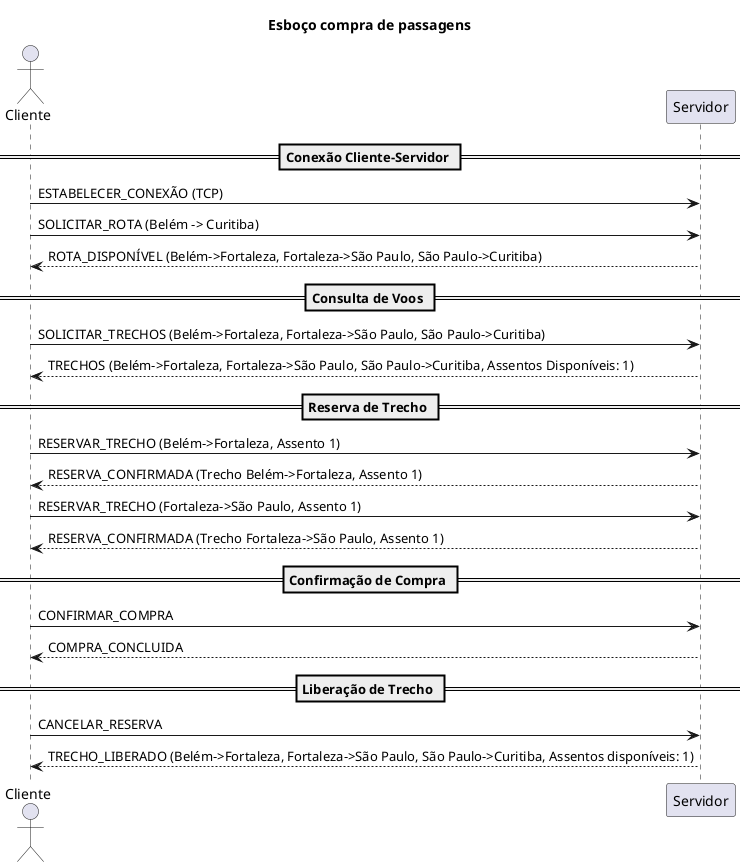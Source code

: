 @startuml
title Esboço compra de passagens

actor Cliente
participant "Servidor" as Servidor

== Conexão Cliente-Servidor ==
Cliente -> Servidor: ESTABELECER_CONEXÃO (TCP)
Cliente -> Servidor: SOLICITAR_ROTA (Belém -> Curitiba)
Servidor --> Cliente: ROTA_DISPONÍVEL (Belém->Fortaleza, Fortaleza->São Paulo, São Paulo->Curitiba)

== Consulta de Voos ==
Cliente -> Servidor: SOLICITAR_TRECHOS (Belém->Fortaleza, Fortaleza->São Paulo, São Paulo->Curitiba)
Servidor --> Cliente: TRECHOS (Belém->Fortaleza, Fortaleza->São Paulo, São Paulo->Curitiba, Assentos Disponíveis: 1)

== Reserva de Trecho ==
Cliente -> Servidor: RESERVAR_TRECHO (Belém->Fortaleza, Assento 1)
Servidor --> Cliente: RESERVA_CONFIRMADA (Trecho Belém->Fortaleza, Assento 1)

Cliente -> Servidor: RESERVAR_TRECHO (Fortaleza->São Paulo, Assento 1)
Servidor --> Cliente: RESERVA_CONFIRMADA (Trecho Fortaleza->São Paulo, Assento 1)

== Confirmação de Compra ==
Cliente -> Servidor: CONFIRMAR_COMPRA
Servidor --> Cliente: COMPRA_CONCLUIDA

== Liberação de Trecho ==
Cliente -> Servidor: CANCELAR_RESERVA
Servidor --> Cliente: TRECHO_LIBERADO (Belém->Fortaleza, Fortaleza->São Paulo, São Paulo->Curitiba, Assentos disponíveis: 1)

@enduml
